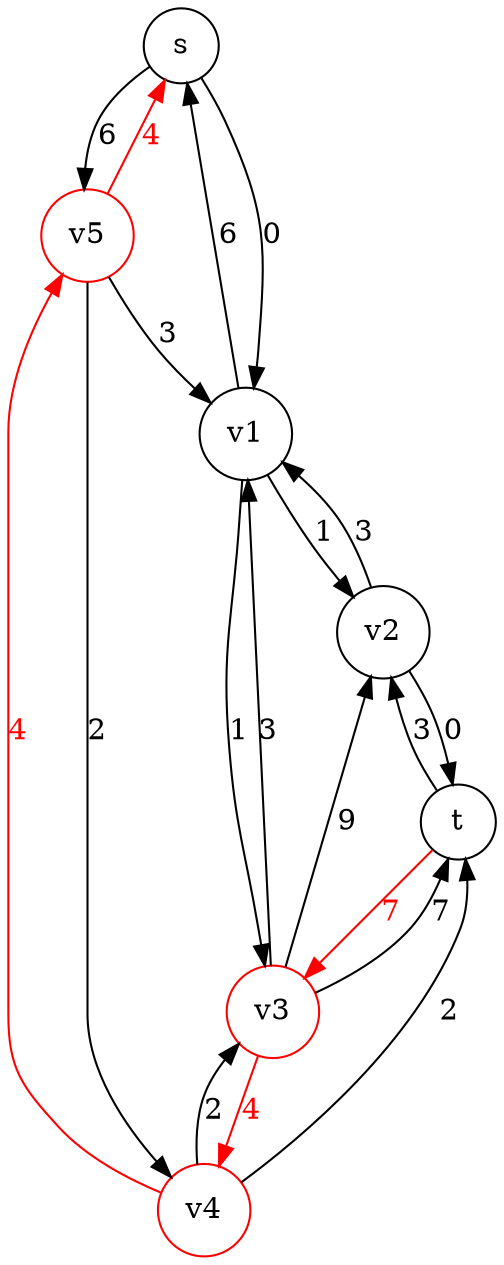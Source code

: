 digraph questiontwosteptwof {
node [shape=circle]
s [rank=max]
t [rank=min]
subgraph path {
node [color=red]
edge [color=red, fontcolor=red]

v5 -> s [label=4]
v4 -> v5 [label=4]
v3 -> v4 [label=4]
t -> v3 [label=7]
}
v2 -> v1 [label=3]
t -> v2 [label=3]
v1 -> s [label=6]
v3 -> v1 [label=3]

s -> v1 [label="0"]
v1 -> v2 [label="1"]
v2 -> t [label="0"]
v1 -> v3 [label="1"]
v3 -> t [label="7"]
s -> v5 [label="6"]
v5 -> v4 [label="2"]
v4 -> v3 [label="2"]

v3 -> v2 [label="9"]
v4 -> t [label="2"]
v5 -> v1 [label="3"]
}
